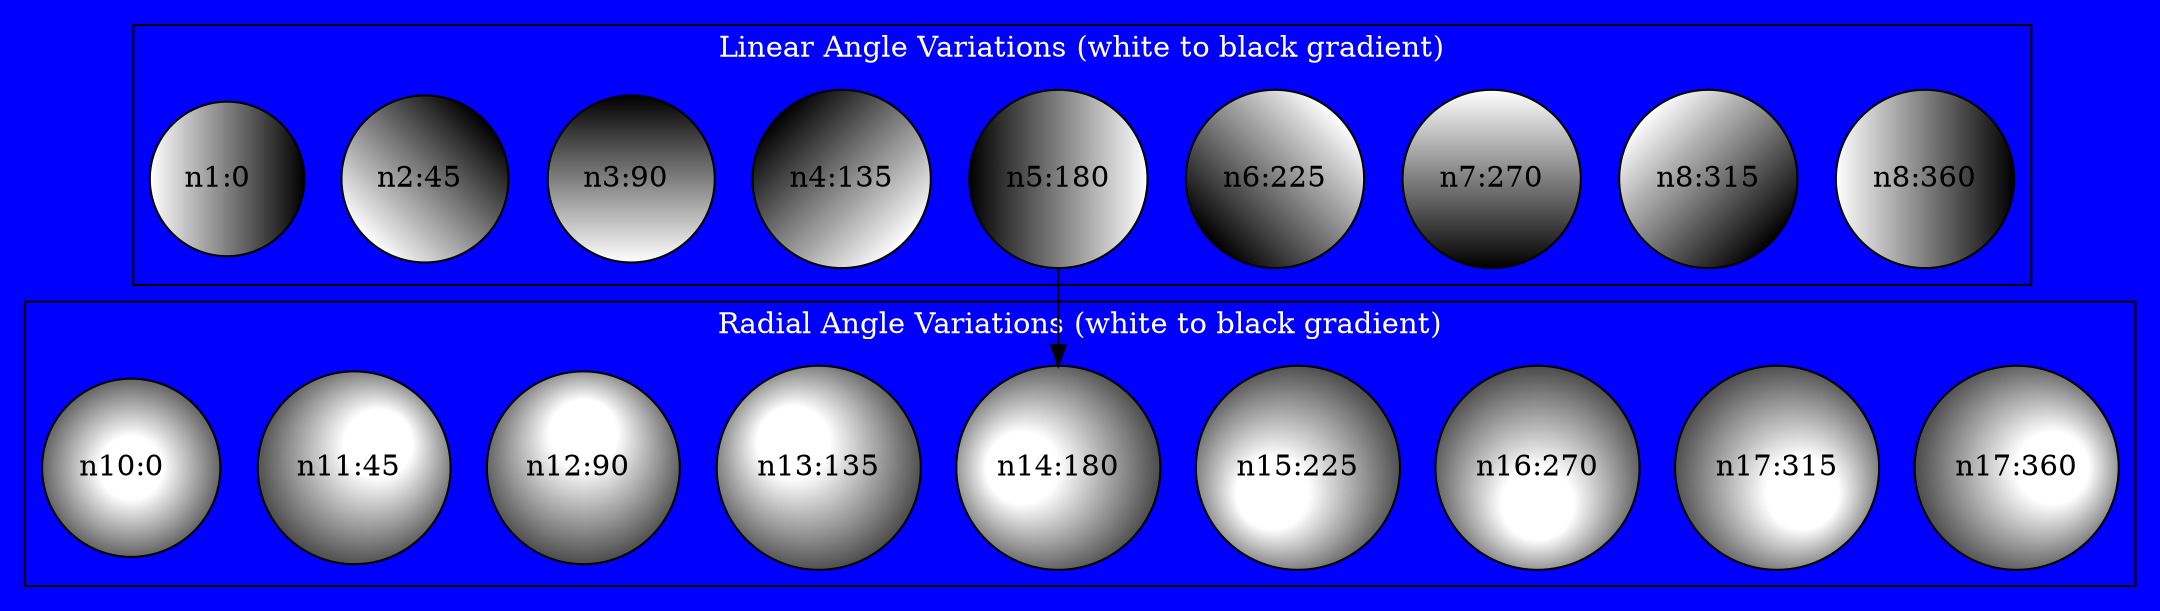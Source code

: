 /*******************************************************************************
 * Copyright (c) 2017 itemis AG and others.
 *
 * All rights reserved. This program and the accompanying materials
 * are made available under the terms of the Eclipse Public License v1.0
 * which accompanies this distribution, and is available at
 * http://www.eclipse.org/legal/epl-v10.html
 *
 * Contributors:
 *       Tamas Miklossy  (itemis AG) - Initial text 
 *******************************************************************************/
digraph G {
  bgcolor=blue
  node [shape = circle,style=filled,fillcolor="white:black"]
  subgraph cluster_1 { 
    fontcolor="white"
		n9 [gradientangle=360 label="n8:360"]
		n8 [gradientangle=315 label="n8:315"]
		n7 [gradientangle=270 label="n7:270"]
		n6 [gradientangle=225 label="n6:225"]
		n5 [gradientangle=180 label="n5:180"]
		n4 [gradientangle=135 label="n4:135"]
		n3 [gradientangle=90 label="n3:90 "]
		n2 [gradientangle=45 label="n2:45 "]
		n1 [gradientangle=0 label="n1:0  "]

		label = "Linear Angle Variations (white to black gradient)";
	}


	subgraph cluster_2 { fontcolor="white"

		node [style=radial]
		n18 [gradientangle=360 label="n17:360"]
		n17 [gradientangle=315 label="n17:315"]
		n16 [gradientangle=270 label="n16:270"]
		n15 [gradientangle=225 label="n15:225"]
		n14 [gradientangle=180 label="n14:180"]
		n13 [gradientangle=135 label="n13:135"]
		n12 [gradientangle=90 label="n12:90 "]
		n11 [gradientangle=45 label="n11:45 "]
		n10 [gradientangle=0 label="n10:0  "]

		label = "Radial Angle Variations (white to black gradient)";
	}
n5 -> n14;
}
